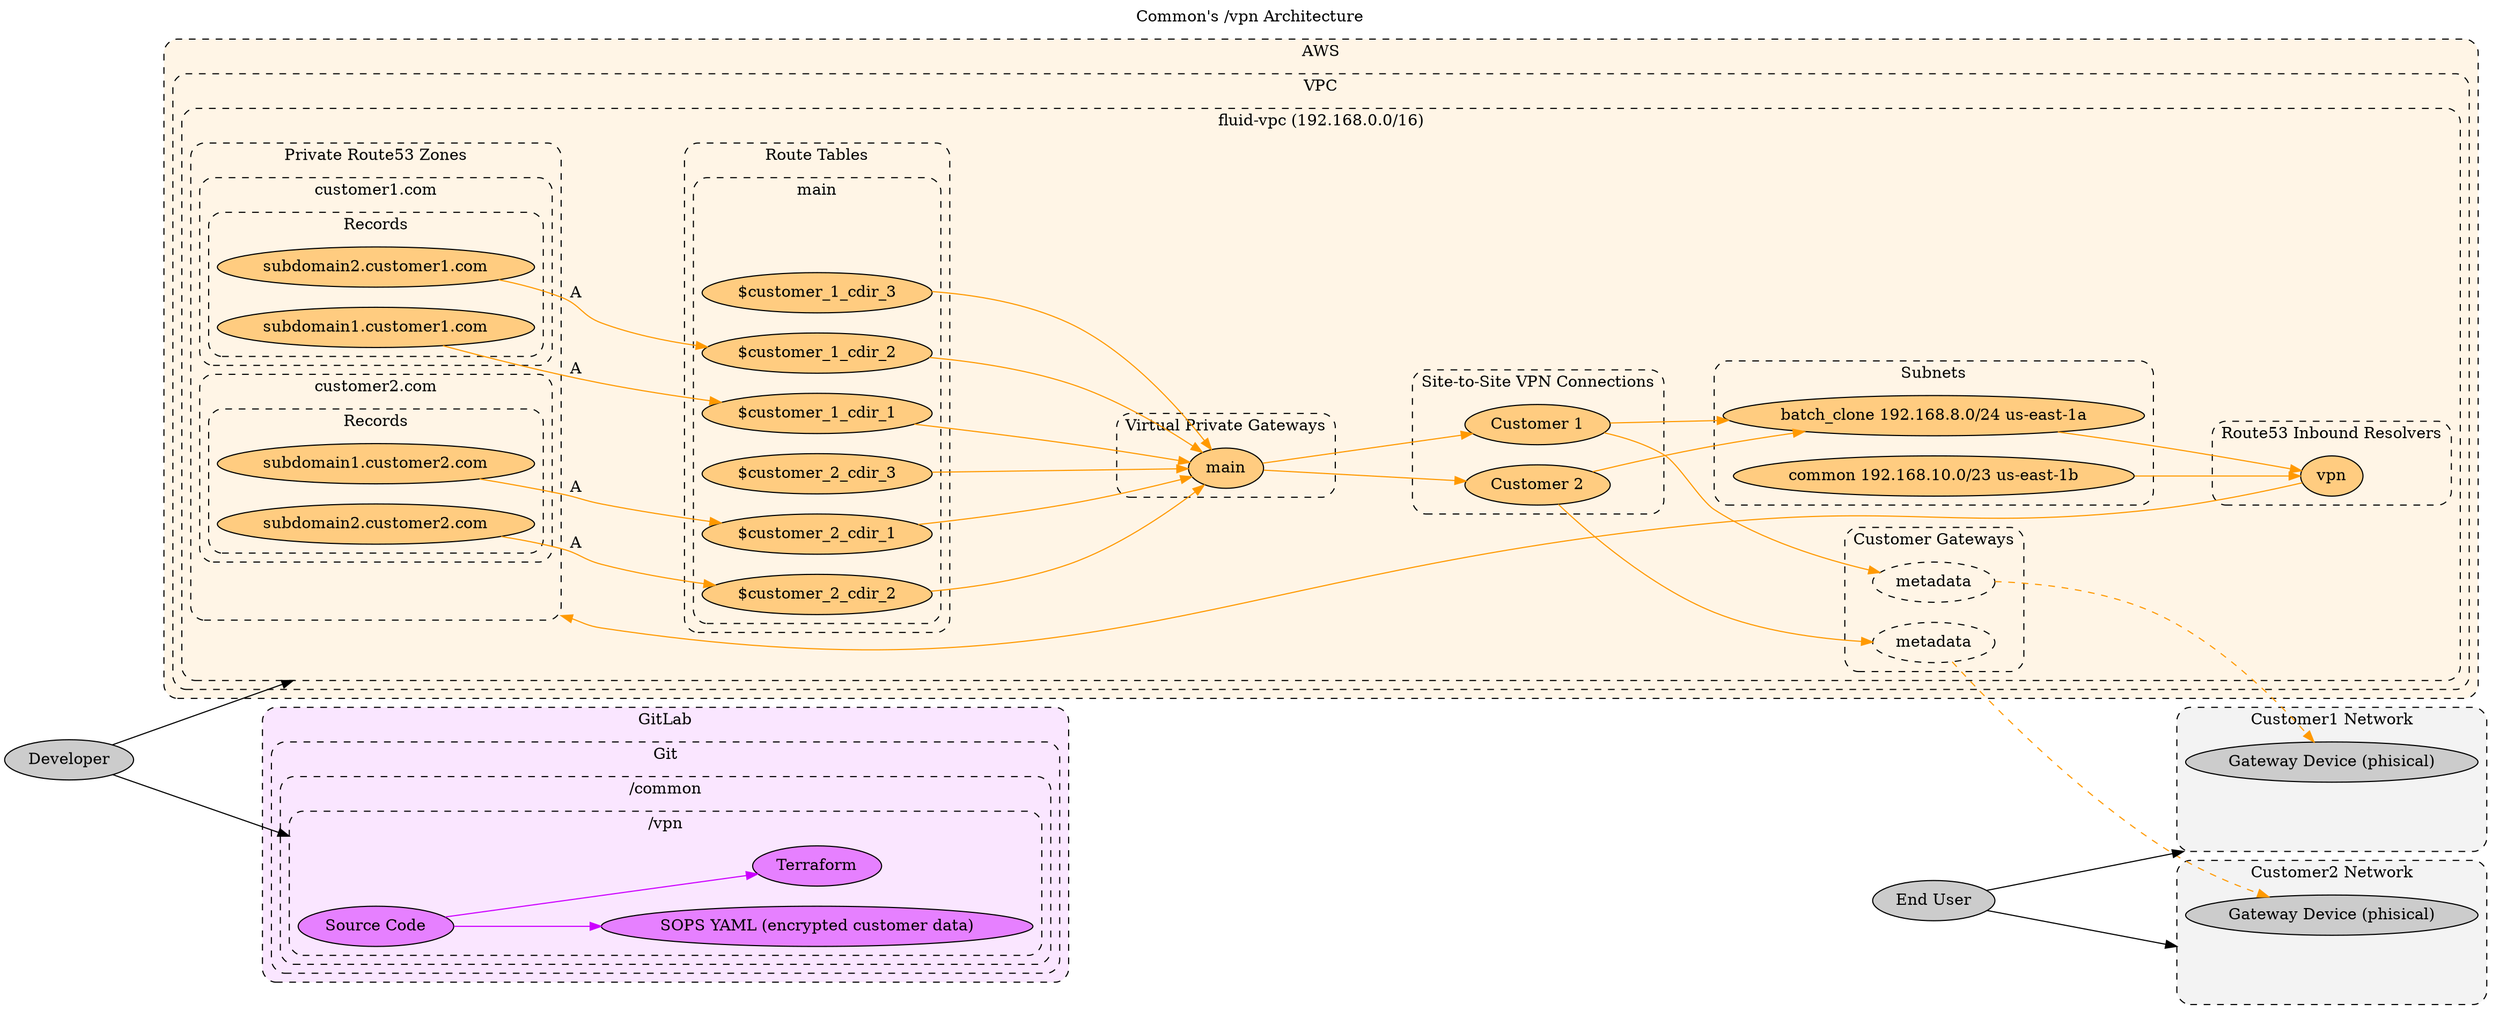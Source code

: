 // SPDX-FileCopyrightText: 2022 Fluid Attacks <development@fluidattacks.com>
//
// SPDX-License-Identifier: MPL-2.0

digraph common {
  label="Common's /vpn Architecture"
  labelloc="t"
  compound="true"
  // concentrate="true"
  rankdir="LR"
  scale="scalexy"

  node[style="filled"]
  graph[style="dashed,rounded"]

  subgraph cluster_aws {
    label="AWS"
    bgcolor="0.1 0.1 1.0"
    node[fillcolor="0.1 0.5 1.0"]

    subgraph cluster_aws_vpc {
      label="VPC"

      subgraph cluster_aws_vpc_fluid_vpc {
        label="fluid-vpc (192.168.0.0/16)"

        cluster_aws_vpc_fluid_vpc[label="" style="invis"]

        subgraph cluster_aws_route53_inbound_resolver {
          label="Route53 Inbound Resolvers"

          aws_route53_inbound_resolver_vpn[label="vpn"]
        }

        subgraph cluster_aws_route53_zones {
          label="Private Route53 Zones"

          cluster_aws_route53_zones[label="" style="invis"]

          subgraph cluster_aws_route53_zones_customer_1 {
            label="customer1.com"

            subgraph cluster_aws_route53_zones_customer_1_records {
              label="Records"

              aws_route53_zones_customer_1_records_A_1[label="subdomain1.customer1.com"]
              aws_route53_zones_customer_1_records_A_2[label="subdomain2.customer1.com"]
            }
          }

          subgraph cluster_aws_route53_zones_customer_2 {
            label="customer2.com"

            subgraph cluster_aws_route53_zones_customer_2_records {
              label="Records"

              aws_route53_zones_customer_2_records_A_1[label="subdomain1.customer2.com"]
              aws_route53_zones_customer_2_records_A_2[label="subdomain2.customer2.com"]
            }
          }
        }

        subgraph cluster_aws_vpc_fluid_vpc_cg {
          label="Customer Gateways"

          aws_vpc_fluid_vpc_cg1_main[label="metadata" style="dashed"]
          aws_vpc_fluid_vpc_cg2_main[label="metadata" style="dashed"]
        }

        subgraph cluster_aws_vpc_fluid_vpc_route_tables {
          label="Route Tables"

          subgraph cluster_aws_vpc_fluid_vpc_route_tables_main {
            label="main"

            cluster_aws_vpc_fluid_vpc_route_tables_main[label="" style="invis"]

            aws_vpc_fluid_vpc_route_tables_main_customer_1_cidr_1[label="$customer_1_cdir_1"]
            aws_vpc_fluid_vpc_route_tables_main_customer_1_cidr_2[label="$customer_1_cdir_2"]
            aws_vpc_fluid_vpc_route_tables_main_customer_1_cidr_3[label="$customer_1_cdir_3"]
            aws_vpc_fluid_vpc_route_tables_main_customer_2_cidr_1[label="$customer_2_cdir_1"]
            aws_vpc_fluid_vpc_route_tables_main_customer_2_cidr_2[label="$customer_2_cdir_2"]
            aws_vpc_fluid_vpc_route_tables_main_customer_2_cidr_3[label="$customer_2_cdir_3"]
          }
        }

        subgraph cluster_aws_vpc_fluid_vpc_vpnc {
          label="Site-to-Site VPN Connections"

          aws_vpc_fluid_vpc_vpnc1[label="Customer 1"]
          aws_vpc_fluid_vpc_vpnc2[label="Customer 2"]
        }

        subgraph cluster_aws_vpc_fluid_vpc_subnets {
          label="Subnets"

          aws_vpc_fluid_vpc_subnets_batch_clone[label="batch_clone 192.168.8.0/24 us-east-1a"]
          aws_vpc_fluid_vpc_subnets_common[label="common 192.168.10.0/23 us-east-1b"]
        }

        subgraph cluster_aws_vpc_fluid_vpc_vpg {
          label="Virtual Private Gateways"

          aws_vpc_fluid_vpc_vpg_main[label="main"]
        }
      }
    }
  }

  subgraph cluster_customer1_network {
    label="Customer1 Network"
    bgcolor="0.0 0.0 0.95"
    node[fillcolor="0.0 0.0 0.8"]

    cluster_customer1_network[label="" style="invis"]
    customer1_network_gateway[label="Gateway Device (phisical)"]
  }

  subgraph cluster_customer2_network {
    label="Customer2 Network"
    bgcolor="0.0 0.0 0.95"
    node[fillcolor="0.0 0.0 0.8"]

    cluster_customer2_network[label="" style="invis"]
    customer2_network_gateway[label="Gateway Device (phisical)"]
  }

  subgraph cluster_gitlab {
    label="GitLab"
    bgcolor="0.8 0.1 1.0"
    node[fillcolor="0.8 0.5 1.0"]

    subgraph cluster_gitlab_git {
      label="Git"

      subgraph cluster_gitlab_git_common {
        label="/common"

        subgraph cluster_gitlab_git_common_vpn {
          label="/vpn"

          cluster_gitlab_git_common_vpn[label="" style="invis"]
          gitlab_git_common_vpn[label="Source Code"]
          gitlab_git_common_vpn_sops[label="SOPS YAML (encrypted customer data)"]
          gitlab_git_common_vpn_terraform[label="Terraform"]
        }
      }
    }
  }

  edge[color="0.1 1.0 1.0"]
  aws_vpc_fluid_vpc_subnets_batch_clone -> aws_route53_inbound_resolver_vpn[]
  aws_vpc_fluid_vpc_subnets_common -> aws_route53_inbound_resolver_vpn[]
  aws_route53_inbound_resolver_vpn -> cluster_aws_route53_zones[lhead="cluster_aws_route53_zones"]
  aws_route53_zones_customer_1_records_A_1 -> aws_vpc_fluid_vpc_route_tables_main_customer_1_cidr_1[label="A"]
  aws_route53_zones_customer_1_records_A_2 -> aws_vpc_fluid_vpc_route_tables_main_customer_1_cidr_2[label="A"]
  aws_route53_zones_customer_2_records_A_1 -> aws_vpc_fluid_vpc_route_tables_main_customer_2_cidr_1[label="A"]
  aws_route53_zones_customer_2_records_A_2 -> aws_vpc_fluid_vpc_route_tables_main_customer_2_cidr_2[label="A"]
  aws_vpc_fluid_vpc_cg1_main -> customer1_network_gateway[style="dashed"]
  aws_vpc_fluid_vpc_cg2_main -> customer2_network_gateway[style="dashed"]
  aws_vpc_fluid_vpc_vpg_main -> aws_vpc_fluid_vpc_vpnc1[]
  aws_vpc_fluid_vpc_vpg_main -> aws_vpc_fluid_vpc_vpnc2[]
  aws_vpc_fluid_vpc_route_tables_main_customer_1_cidr_1 -> aws_vpc_fluid_vpc_vpg_main[]
  aws_vpc_fluid_vpc_route_tables_main_customer_1_cidr_2 -> aws_vpc_fluid_vpc_vpg_main[]
  aws_vpc_fluid_vpc_route_tables_main_customer_1_cidr_3 -> aws_vpc_fluid_vpc_vpg_main[]
  aws_vpc_fluid_vpc_route_tables_main_customer_2_cidr_1 -> aws_vpc_fluid_vpc_vpg_main[]
  aws_vpc_fluid_vpc_route_tables_main_customer_2_cidr_2 -> aws_vpc_fluid_vpc_vpg_main[]
  aws_vpc_fluid_vpc_route_tables_main_customer_2_cidr_3 -> aws_vpc_fluid_vpc_vpg_main[]
  // aws_vpc_fluid_vpc_vpnc1 -> cluster_aws_vpc_fluid_vpc_route_tables_main[label="Propagates Route" style="dashed" constraint="false" lhead="cluster_aws_vpc_fluid_vpc_route_tables_main"]
  // aws_vpc_fluid_vpc_vpnc2 -> cluster_aws_vpc_fluid_vpc_route_tables_main[label="Propagates Route" style="dashed" constraint="false" lhead="cluster_aws_vpc_fluid_vpc_route_tables_main"]
  aws_vpc_fluid_vpc_vpnc1 -> aws_vpc_fluid_vpc_subnets_batch_clone[]
  aws_vpc_fluid_vpc_vpnc2 -> aws_vpc_fluid_vpc_subnets_batch_clone[]
  aws_vpc_fluid_vpc_vpnc1 -> aws_vpc_fluid_vpc_cg1_main[]
  aws_vpc_fluid_vpc_vpnc2 -> aws_vpc_fluid_vpc_cg2_main[]

  edge[color="0.6 1.0 1.0"]

  edge[color="0.8 1.0 1.0"]
  gitlab_git_common_vpn -> gitlab_git_common_vpn_sops[]
  gitlab_git_common_vpn -> gitlab_git_common_vpn_terraform[]

  node[fillcolor="0.0 0.0 0.8"]
  developer[label="Developer"]
  end_user[label="End User"]

  edge[color="0.0 0.0 0.0"]
  end_user -> cluster_customer1_network[lhead="cluster_customer1_network"]
  end_user -> cluster_customer2_network[lhead="cluster_customer2_network"]
  developer -> cluster_aws_vpc_fluid_vpc[lhead="cluster_aws_vpc_fluid_vpc"]
  developer -> cluster_gitlab_git_common_vpn[lhead="cluster_gitlab_git_common_vpn"]
}
